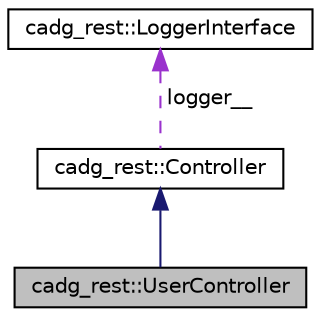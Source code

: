digraph "cadg_rest::UserController"
{
 // LATEX_PDF_SIZE
  edge [fontname="Helvetica",fontsize="10",labelfontname="Helvetica",labelfontsize="10"];
  node [fontname="Helvetica",fontsize="10",shape=record];
  Node2 [label="cadg_rest::UserController",height=0.2,width=0.4,color="black", fillcolor="grey75", style="filled", fontcolor="black",tooltip=" "];
  Node3 -> Node2 [dir="back",color="midnightblue",fontsize="10",style="solid",fontname="Helvetica"];
  Node3 [label="cadg_rest::Controller",height=0.2,width=0.4,color="black", fillcolor="white", style="filled",URL="$classcadg__rest_1_1_controller.html",tooltip="A REST endpoint controller abstract class."];
  Node4 -> Node3 [dir="back",color="darkorchid3",fontsize="10",style="dashed",label=" logger__" ,fontname="Helvetica"];
  Node4 [label="cadg_rest::LoggerInterface",height=0.2,width=0.4,color="black", fillcolor="white", style="filled",URL="$classcadg__rest_1_1_logger_interface.html",tooltip=" "];
}
